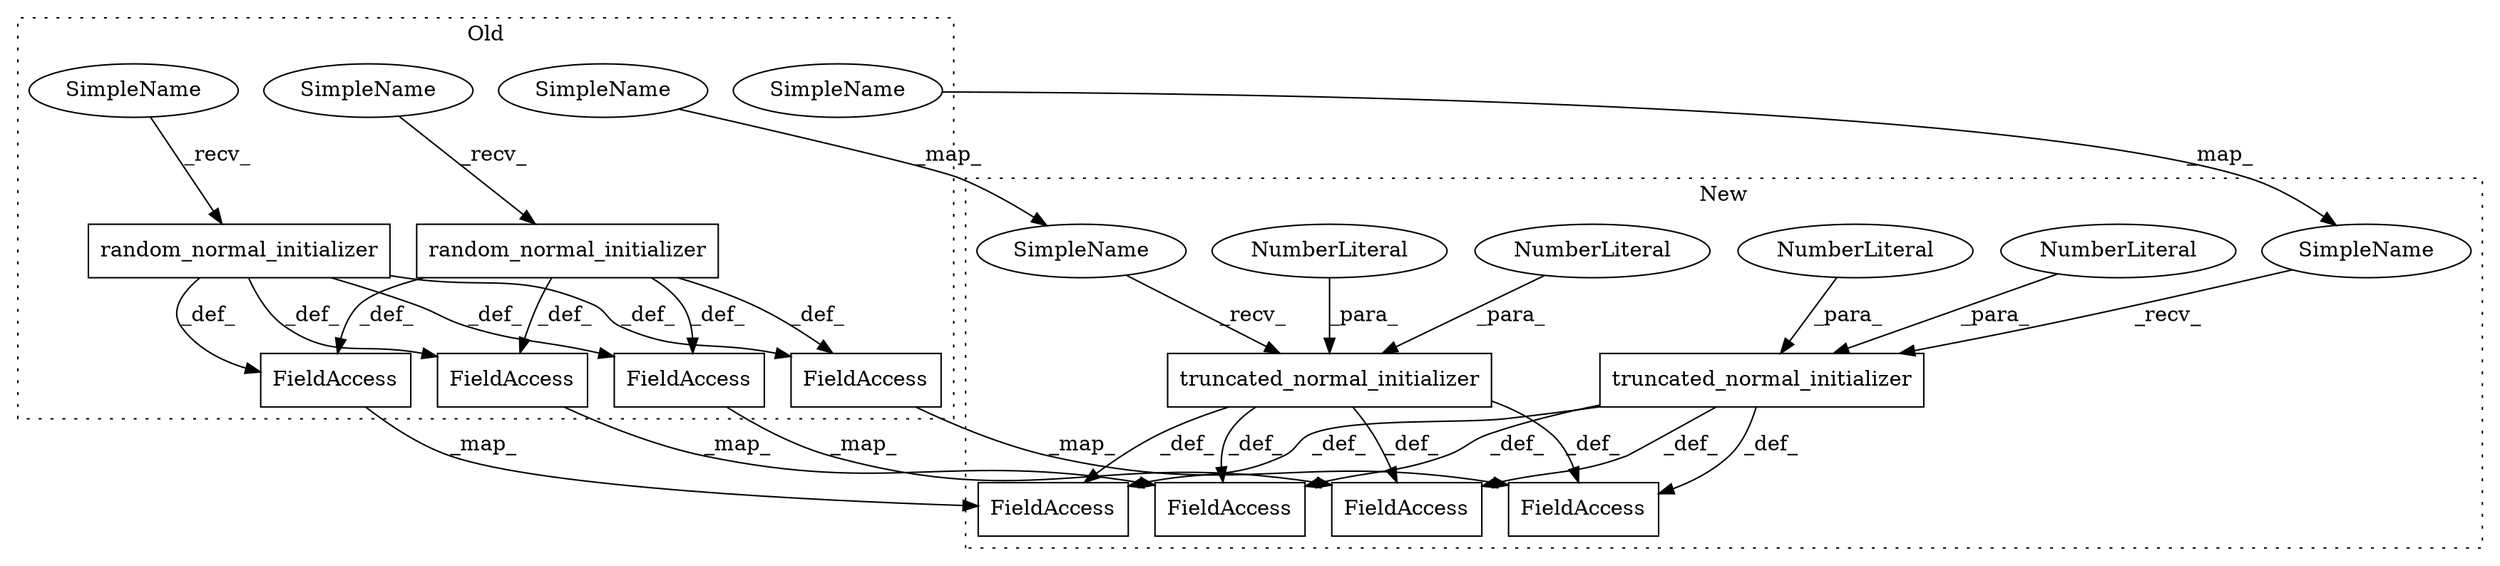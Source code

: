digraph G {
subgraph cluster0 {
1 [label="random_normal_initializer" a="32" s="8812" l="27" shape="box"];
5 [label="FieldAccess" a="22" s="9530" l="11" shape="box"];
7 [label="FieldAccess" a="22" s="9852" l="17" shape="box"];
10 [label="FieldAccess" a="22" s="9980" l="10" shape="box"];
14 [label="random_normal_initializer" a="32" s="8943" l="27" shape="box"];
16 [label="FieldAccess" a="22" s="9574" l="11" shape="box"];
19 [label="SimpleName" a="42" s="8932" l="10" shape="ellipse"];
20 [label="SimpleName" a="42" s="9293" l="10" shape="ellipse"];
21 [label="SimpleName" a="42" s="9153" l="10" shape="ellipse"];
22 [label="SimpleName" a="42" s="8801" l="10" shape="ellipse"];
label = "Old";
style="dotted";
}
subgraph cluster1 {
2 [label="truncated_normal_initializer" a="32" s="9197,9234" l="29,1" shape="box"];
3 [label="NumberLiteral" a="34" s="9230" l="4" shape="ellipse"];
4 [label="FieldAccess" a="22" s="9585" l="11" shape="box"];
6 [label="NumberLiteral" a="34" s="9226" l="3" shape="ellipse"];
8 [label="FieldAccess" a="22" s="9907" l="17" shape="box"];
9 [label="FieldAccess" a="22" s="10035" l="10" shape="box"];
11 [label="truncated_normal_initializer" a="32" s="9348,9385" l="29,1" shape="box"];
12 [label="NumberLiteral" a="34" s="9381" l="4" shape="ellipse"];
13 [label="NumberLiteral" a="34" s="9377" l="3" shape="ellipse"];
15 [label="FieldAccess" a="22" s="9629" l="11" shape="box"];
17 [label="SimpleName" a="42" s="9337" l="10" shape="ellipse"];
18 [label="SimpleName" a="42" s="9186" l="10" shape="ellipse"];
label = "New";
style="dotted";
}
1 -> 7 [label="_def_"];
1 -> 5 [label="_def_"];
1 -> 10 [label="_def_"];
1 -> 16 [label="_def_"];
2 -> 15 [label="_def_"];
2 -> 8 [label="_def_"];
2 -> 9 [label="_def_"];
2 -> 4 [label="_def_"];
3 -> 2 [label="_para_"];
5 -> 4 [label="_map_"];
6 -> 2 [label="_para_"];
7 -> 8 [label="_map_"];
10 -> 9 [label="_map_"];
11 -> 4 [label="_def_"];
11 -> 8 [label="_def_"];
11 -> 9 [label="_def_"];
11 -> 15 [label="_def_"];
12 -> 11 [label="_para_"];
13 -> 11 [label="_para_"];
14 -> 7 [label="_def_"];
14 -> 16 [label="_def_"];
14 -> 5 [label="_def_"];
14 -> 10 [label="_def_"];
16 -> 15 [label="_map_"];
17 -> 11 [label="_recv_"];
18 -> 2 [label="_recv_"];
19 -> 14 [label="_recv_"];
20 -> 17 [label="_map_"];
21 -> 18 [label="_map_"];
22 -> 1 [label="_recv_"];
}